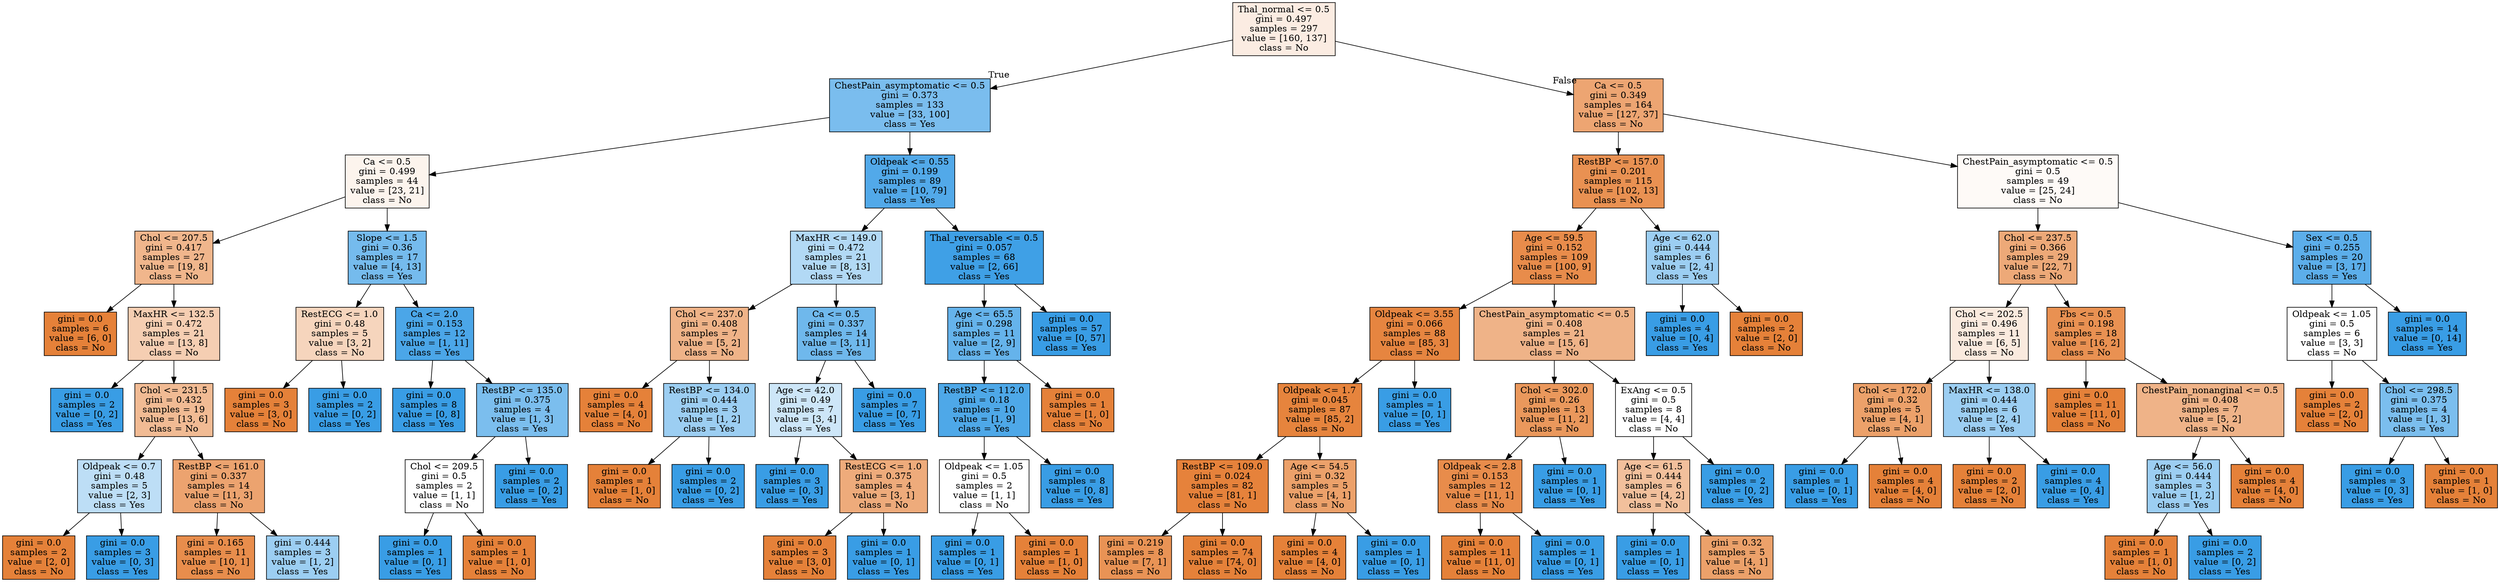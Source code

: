 digraph Tree {
node [shape=box, style="filled", color="black"] ;
0 [label="Thal_normal <= 0.5\ngini = 0.497\nsamples = 297\nvalue = [160, 137]\nclass = No", fillcolor="#e5813925"] ;
1 [label="ChestPain_asymptomatic <= 0.5\ngini = 0.373\nsamples = 133\nvalue = [33, 100]\nclass = Yes", fillcolor="#399de5ab"] ;
0 -> 1 [labeldistance=2.5, labelangle=45, headlabel="True"] ;
2 [label="Ca <= 0.5\ngini = 0.499\nsamples = 44\nvalue = [23, 21]\nclass = No", fillcolor="#e5813916"] ;
1 -> 2 ;
3 [label="Chol <= 207.5\ngini = 0.417\nsamples = 27\nvalue = [19, 8]\nclass = No", fillcolor="#e5813994"] ;
2 -> 3 ;
4 [label="gini = 0.0\nsamples = 6\nvalue = [6, 0]\nclass = No", fillcolor="#e58139ff"] ;
3 -> 4 ;
5 [label="MaxHR <= 132.5\ngini = 0.472\nsamples = 21\nvalue = [13, 8]\nclass = No", fillcolor="#e5813962"] ;
3 -> 5 ;
6 [label="gini = 0.0\nsamples = 2\nvalue = [0, 2]\nclass = Yes", fillcolor="#399de5ff"] ;
5 -> 6 ;
7 [label="Chol <= 231.5\ngini = 0.432\nsamples = 19\nvalue = [13, 6]\nclass = No", fillcolor="#e5813989"] ;
5 -> 7 ;
8 [label="Oldpeak <= 0.7\ngini = 0.48\nsamples = 5\nvalue = [2, 3]\nclass = Yes", fillcolor="#399de555"] ;
7 -> 8 ;
9 [label="gini = 0.0\nsamples = 2\nvalue = [2, 0]\nclass = No", fillcolor="#e58139ff"] ;
8 -> 9 ;
10 [label="gini = 0.0\nsamples = 3\nvalue = [0, 3]\nclass = Yes", fillcolor="#399de5ff"] ;
8 -> 10 ;
11 [label="RestBP <= 161.0\ngini = 0.337\nsamples = 14\nvalue = [11, 3]\nclass = No", fillcolor="#e58139b9"] ;
7 -> 11 ;
12 [label="gini = 0.165\nsamples = 11\nvalue = [10, 1]\nclass = No", fillcolor="#e58139e6"] ;
11 -> 12 ;
13 [label="gini = 0.444\nsamples = 3\nvalue = [1, 2]\nclass = Yes", fillcolor="#399de57f"] ;
11 -> 13 ;
14 [label="Slope <= 1.5\ngini = 0.36\nsamples = 17\nvalue = [4, 13]\nclass = Yes", fillcolor="#399de5b1"] ;
2 -> 14 ;
15 [label="RestECG <= 1.0\ngini = 0.48\nsamples = 5\nvalue = [3, 2]\nclass = No", fillcolor="#e5813955"] ;
14 -> 15 ;
16 [label="gini = 0.0\nsamples = 3\nvalue = [3, 0]\nclass = No", fillcolor="#e58139ff"] ;
15 -> 16 ;
17 [label="gini = 0.0\nsamples = 2\nvalue = [0, 2]\nclass = Yes", fillcolor="#399de5ff"] ;
15 -> 17 ;
18 [label="Ca <= 2.0\ngini = 0.153\nsamples = 12\nvalue = [1, 11]\nclass = Yes", fillcolor="#399de5e8"] ;
14 -> 18 ;
19 [label="gini = 0.0\nsamples = 8\nvalue = [0, 8]\nclass = Yes", fillcolor="#399de5ff"] ;
18 -> 19 ;
20 [label="RestBP <= 135.0\ngini = 0.375\nsamples = 4\nvalue = [1, 3]\nclass = Yes", fillcolor="#399de5aa"] ;
18 -> 20 ;
21 [label="Chol <= 209.5\ngini = 0.5\nsamples = 2\nvalue = [1, 1]\nclass = No", fillcolor="#e5813900"] ;
20 -> 21 ;
22 [label="gini = 0.0\nsamples = 1\nvalue = [0, 1]\nclass = Yes", fillcolor="#399de5ff"] ;
21 -> 22 ;
23 [label="gini = 0.0\nsamples = 1\nvalue = [1, 0]\nclass = No", fillcolor="#e58139ff"] ;
21 -> 23 ;
24 [label="gini = 0.0\nsamples = 2\nvalue = [0, 2]\nclass = Yes", fillcolor="#399de5ff"] ;
20 -> 24 ;
25 [label="Oldpeak <= 0.55\ngini = 0.199\nsamples = 89\nvalue = [10, 79]\nclass = Yes", fillcolor="#399de5df"] ;
1 -> 25 ;
26 [label="MaxHR <= 149.0\ngini = 0.472\nsamples = 21\nvalue = [8, 13]\nclass = Yes", fillcolor="#399de562"] ;
25 -> 26 ;
27 [label="Chol <= 237.0\ngini = 0.408\nsamples = 7\nvalue = [5, 2]\nclass = No", fillcolor="#e5813999"] ;
26 -> 27 ;
28 [label="gini = 0.0\nsamples = 4\nvalue = [4, 0]\nclass = No", fillcolor="#e58139ff"] ;
27 -> 28 ;
29 [label="RestBP <= 134.0\ngini = 0.444\nsamples = 3\nvalue = [1, 2]\nclass = Yes", fillcolor="#399de57f"] ;
27 -> 29 ;
30 [label="gini = 0.0\nsamples = 1\nvalue = [1, 0]\nclass = No", fillcolor="#e58139ff"] ;
29 -> 30 ;
31 [label="gini = 0.0\nsamples = 2\nvalue = [0, 2]\nclass = Yes", fillcolor="#399de5ff"] ;
29 -> 31 ;
32 [label="Ca <= 0.5\ngini = 0.337\nsamples = 14\nvalue = [3, 11]\nclass = Yes", fillcolor="#399de5b9"] ;
26 -> 32 ;
33 [label="Age <= 42.0\ngini = 0.49\nsamples = 7\nvalue = [3, 4]\nclass = Yes", fillcolor="#399de540"] ;
32 -> 33 ;
34 [label="gini = 0.0\nsamples = 3\nvalue = [0, 3]\nclass = Yes", fillcolor="#399de5ff"] ;
33 -> 34 ;
35 [label="RestECG <= 1.0\ngini = 0.375\nsamples = 4\nvalue = [3, 1]\nclass = No", fillcolor="#e58139aa"] ;
33 -> 35 ;
36 [label="gini = 0.0\nsamples = 3\nvalue = [3, 0]\nclass = No", fillcolor="#e58139ff"] ;
35 -> 36 ;
37 [label="gini = 0.0\nsamples = 1\nvalue = [0, 1]\nclass = Yes", fillcolor="#399de5ff"] ;
35 -> 37 ;
38 [label="gini = 0.0\nsamples = 7\nvalue = [0, 7]\nclass = Yes", fillcolor="#399de5ff"] ;
32 -> 38 ;
39 [label="Thal_reversable <= 0.5\ngini = 0.057\nsamples = 68\nvalue = [2, 66]\nclass = Yes", fillcolor="#399de5f7"] ;
25 -> 39 ;
40 [label="Age <= 65.5\ngini = 0.298\nsamples = 11\nvalue = [2, 9]\nclass = Yes", fillcolor="#399de5c6"] ;
39 -> 40 ;
41 [label="RestBP <= 112.0\ngini = 0.18\nsamples = 10\nvalue = [1, 9]\nclass = Yes", fillcolor="#399de5e3"] ;
40 -> 41 ;
42 [label="Oldpeak <= 1.05\ngini = 0.5\nsamples = 2\nvalue = [1, 1]\nclass = No", fillcolor="#e5813900"] ;
41 -> 42 ;
43 [label="gini = 0.0\nsamples = 1\nvalue = [0, 1]\nclass = Yes", fillcolor="#399de5ff"] ;
42 -> 43 ;
44 [label="gini = 0.0\nsamples = 1\nvalue = [1, 0]\nclass = No", fillcolor="#e58139ff"] ;
42 -> 44 ;
45 [label="gini = 0.0\nsamples = 8\nvalue = [0, 8]\nclass = Yes", fillcolor="#399de5ff"] ;
41 -> 45 ;
46 [label="gini = 0.0\nsamples = 1\nvalue = [1, 0]\nclass = No", fillcolor="#e58139ff"] ;
40 -> 46 ;
47 [label="gini = 0.0\nsamples = 57\nvalue = [0, 57]\nclass = Yes", fillcolor="#399de5ff"] ;
39 -> 47 ;
48 [label="Ca <= 0.5\ngini = 0.349\nsamples = 164\nvalue = [127, 37]\nclass = No", fillcolor="#e58139b5"] ;
0 -> 48 [labeldistance=2.5, labelangle=-45, headlabel="False"] ;
49 [label="RestBP <= 157.0\ngini = 0.201\nsamples = 115\nvalue = [102, 13]\nclass = No", fillcolor="#e58139de"] ;
48 -> 49 ;
50 [label="Age <= 59.5\ngini = 0.152\nsamples = 109\nvalue = [100, 9]\nclass = No", fillcolor="#e58139e8"] ;
49 -> 50 ;
51 [label="Oldpeak <= 3.55\ngini = 0.066\nsamples = 88\nvalue = [85, 3]\nclass = No", fillcolor="#e58139f6"] ;
50 -> 51 ;
52 [label="Oldpeak <= 1.7\ngini = 0.045\nsamples = 87\nvalue = [85, 2]\nclass = No", fillcolor="#e58139f9"] ;
51 -> 52 ;
53 [label="RestBP <= 109.0\ngini = 0.024\nsamples = 82\nvalue = [81, 1]\nclass = No", fillcolor="#e58139fc"] ;
52 -> 53 ;
54 [label="gini = 0.219\nsamples = 8\nvalue = [7, 1]\nclass = No", fillcolor="#e58139db"] ;
53 -> 54 ;
55 [label="gini = 0.0\nsamples = 74\nvalue = [74, 0]\nclass = No", fillcolor="#e58139ff"] ;
53 -> 55 ;
56 [label="Age <= 54.5\ngini = 0.32\nsamples = 5\nvalue = [4, 1]\nclass = No", fillcolor="#e58139bf"] ;
52 -> 56 ;
57 [label="gini = 0.0\nsamples = 4\nvalue = [4, 0]\nclass = No", fillcolor="#e58139ff"] ;
56 -> 57 ;
58 [label="gini = 0.0\nsamples = 1\nvalue = [0, 1]\nclass = Yes", fillcolor="#399de5ff"] ;
56 -> 58 ;
59 [label="gini = 0.0\nsamples = 1\nvalue = [0, 1]\nclass = Yes", fillcolor="#399de5ff"] ;
51 -> 59 ;
60 [label="ChestPain_asymptomatic <= 0.5\ngini = 0.408\nsamples = 21\nvalue = [15, 6]\nclass = No", fillcolor="#e5813999"] ;
50 -> 60 ;
61 [label="Chol <= 302.0\ngini = 0.26\nsamples = 13\nvalue = [11, 2]\nclass = No", fillcolor="#e58139d1"] ;
60 -> 61 ;
62 [label="Oldpeak <= 2.8\ngini = 0.153\nsamples = 12\nvalue = [11, 1]\nclass = No", fillcolor="#e58139e8"] ;
61 -> 62 ;
63 [label="gini = 0.0\nsamples = 11\nvalue = [11, 0]\nclass = No", fillcolor="#e58139ff"] ;
62 -> 63 ;
64 [label="gini = 0.0\nsamples = 1\nvalue = [0, 1]\nclass = Yes", fillcolor="#399de5ff"] ;
62 -> 64 ;
65 [label="gini = 0.0\nsamples = 1\nvalue = [0, 1]\nclass = Yes", fillcolor="#399de5ff"] ;
61 -> 65 ;
66 [label="ExAng <= 0.5\ngini = 0.5\nsamples = 8\nvalue = [4, 4]\nclass = No", fillcolor="#e5813900"] ;
60 -> 66 ;
67 [label="Age <= 61.5\ngini = 0.444\nsamples = 6\nvalue = [4, 2]\nclass = No", fillcolor="#e581397f"] ;
66 -> 67 ;
68 [label="gini = 0.0\nsamples = 1\nvalue = [0, 1]\nclass = Yes", fillcolor="#399de5ff"] ;
67 -> 68 ;
69 [label="gini = 0.32\nsamples = 5\nvalue = [4, 1]\nclass = No", fillcolor="#e58139bf"] ;
67 -> 69 ;
70 [label="gini = 0.0\nsamples = 2\nvalue = [0, 2]\nclass = Yes", fillcolor="#399de5ff"] ;
66 -> 70 ;
71 [label="Age <= 62.0\ngini = 0.444\nsamples = 6\nvalue = [2, 4]\nclass = Yes", fillcolor="#399de57f"] ;
49 -> 71 ;
72 [label="gini = 0.0\nsamples = 4\nvalue = [0, 4]\nclass = Yes", fillcolor="#399de5ff"] ;
71 -> 72 ;
73 [label="gini = 0.0\nsamples = 2\nvalue = [2, 0]\nclass = No", fillcolor="#e58139ff"] ;
71 -> 73 ;
74 [label="ChestPain_asymptomatic <= 0.5\ngini = 0.5\nsamples = 49\nvalue = [25, 24]\nclass = No", fillcolor="#e581390a"] ;
48 -> 74 ;
75 [label="Chol <= 237.5\ngini = 0.366\nsamples = 29\nvalue = [22, 7]\nclass = No", fillcolor="#e58139ae"] ;
74 -> 75 ;
76 [label="Chol <= 202.5\ngini = 0.496\nsamples = 11\nvalue = [6, 5]\nclass = No", fillcolor="#e581392a"] ;
75 -> 76 ;
77 [label="Chol <= 172.0\ngini = 0.32\nsamples = 5\nvalue = [4, 1]\nclass = No", fillcolor="#e58139bf"] ;
76 -> 77 ;
78 [label="gini = 0.0\nsamples = 1\nvalue = [0, 1]\nclass = Yes", fillcolor="#399de5ff"] ;
77 -> 78 ;
79 [label="gini = 0.0\nsamples = 4\nvalue = [4, 0]\nclass = No", fillcolor="#e58139ff"] ;
77 -> 79 ;
80 [label="MaxHR <= 138.0\ngini = 0.444\nsamples = 6\nvalue = [2, 4]\nclass = Yes", fillcolor="#399de57f"] ;
76 -> 80 ;
81 [label="gini = 0.0\nsamples = 2\nvalue = [2, 0]\nclass = No", fillcolor="#e58139ff"] ;
80 -> 81 ;
82 [label="gini = 0.0\nsamples = 4\nvalue = [0, 4]\nclass = Yes", fillcolor="#399de5ff"] ;
80 -> 82 ;
83 [label="Fbs <= 0.5\ngini = 0.198\nsamples = 18\nvalue = [16, 2]\nclass = No", fillcolor="#e58139df"] ;
75 -> 83 ;
84 [label="gini = 0.0\nsamples = 11\nvalue = [11, 0]\nclass = No", fillcolor="#e58139ff"] ;
83 -> 84 ;
85 [label="ChestPain_nonanginal <= 0.5\ngini = 0.408\nsamples = 7\nvalue = [5, 2]\nclass = No", fillcolor="#e5813999"] ;
83 -> 85 ;
86 [label="Age <= 56.0\ngini = 0.444\nsamples = 3\nvalue = [1, 2]\nclass = Yes", fillcolor="#399de57f"] ;
85 -> 86 ;
87 [label="gini = 0.0\nsamples = 1\nvalue = [1, 0]\nclass = No", fillcolor="#e58139ff"] ;
86 -> 87 ;
88 [label="gini = 0.0\nsamples = 2\nvalue = [0, 2]\nclass = Yes", fillcolor="#399de5ff"] ;
86 -> 88 ;
89 [label="gini = 0.0\nsamples = 4\nvalue = [4, 0]\nclass = No", fillcolor="#e58139ff"] ;
85 -> 89 ;
90 [label="Sex <= 0.5\ngini = 0.255\nsamples = 20\nvalue = [3, 17]\nclass = Yes", fillcolor="#399de5d2"] ;
74 -> 90 ;
91 [label="Oldpeak <= 1.05\ngini = 0.5\nsamples = 6\nvalue = [3, 3]\nclass = No", fillcolor="#e5813900"] ;
90 -> 91 ;
92 [label="gini = 0.0\nsamples = 2\nvalue = [2, 0]\nclass = No", fillcolor="#e58139ff"] ;
91 -> 92 ;
93 [label="Chol <= 298.5\ngini = 0.375\nsamples = 4\nvalue = [1, 3]\nclass = Yes", fillcolor="#399de5aa"] ;
91 -> 93 ;
94 [label="gini = 0.0\nsamples = 3\nvalue = [0, 3]\nclass = Yes", fillcolor="#399de5ff"] ;
93 -> 94 ;
95 [label="gini = 0.0\nsamples = 1\nvalue = [1, 0]\nclass = No", fillcolor="#e58139ff"] ;
93 -> 95 ;
96 [label="gini = 0.0\nsamples = 14\nvalue = [0, 14]\nclass = Yes", fillcolor="#399de5ff"] ;
90 -> 96 ;
}